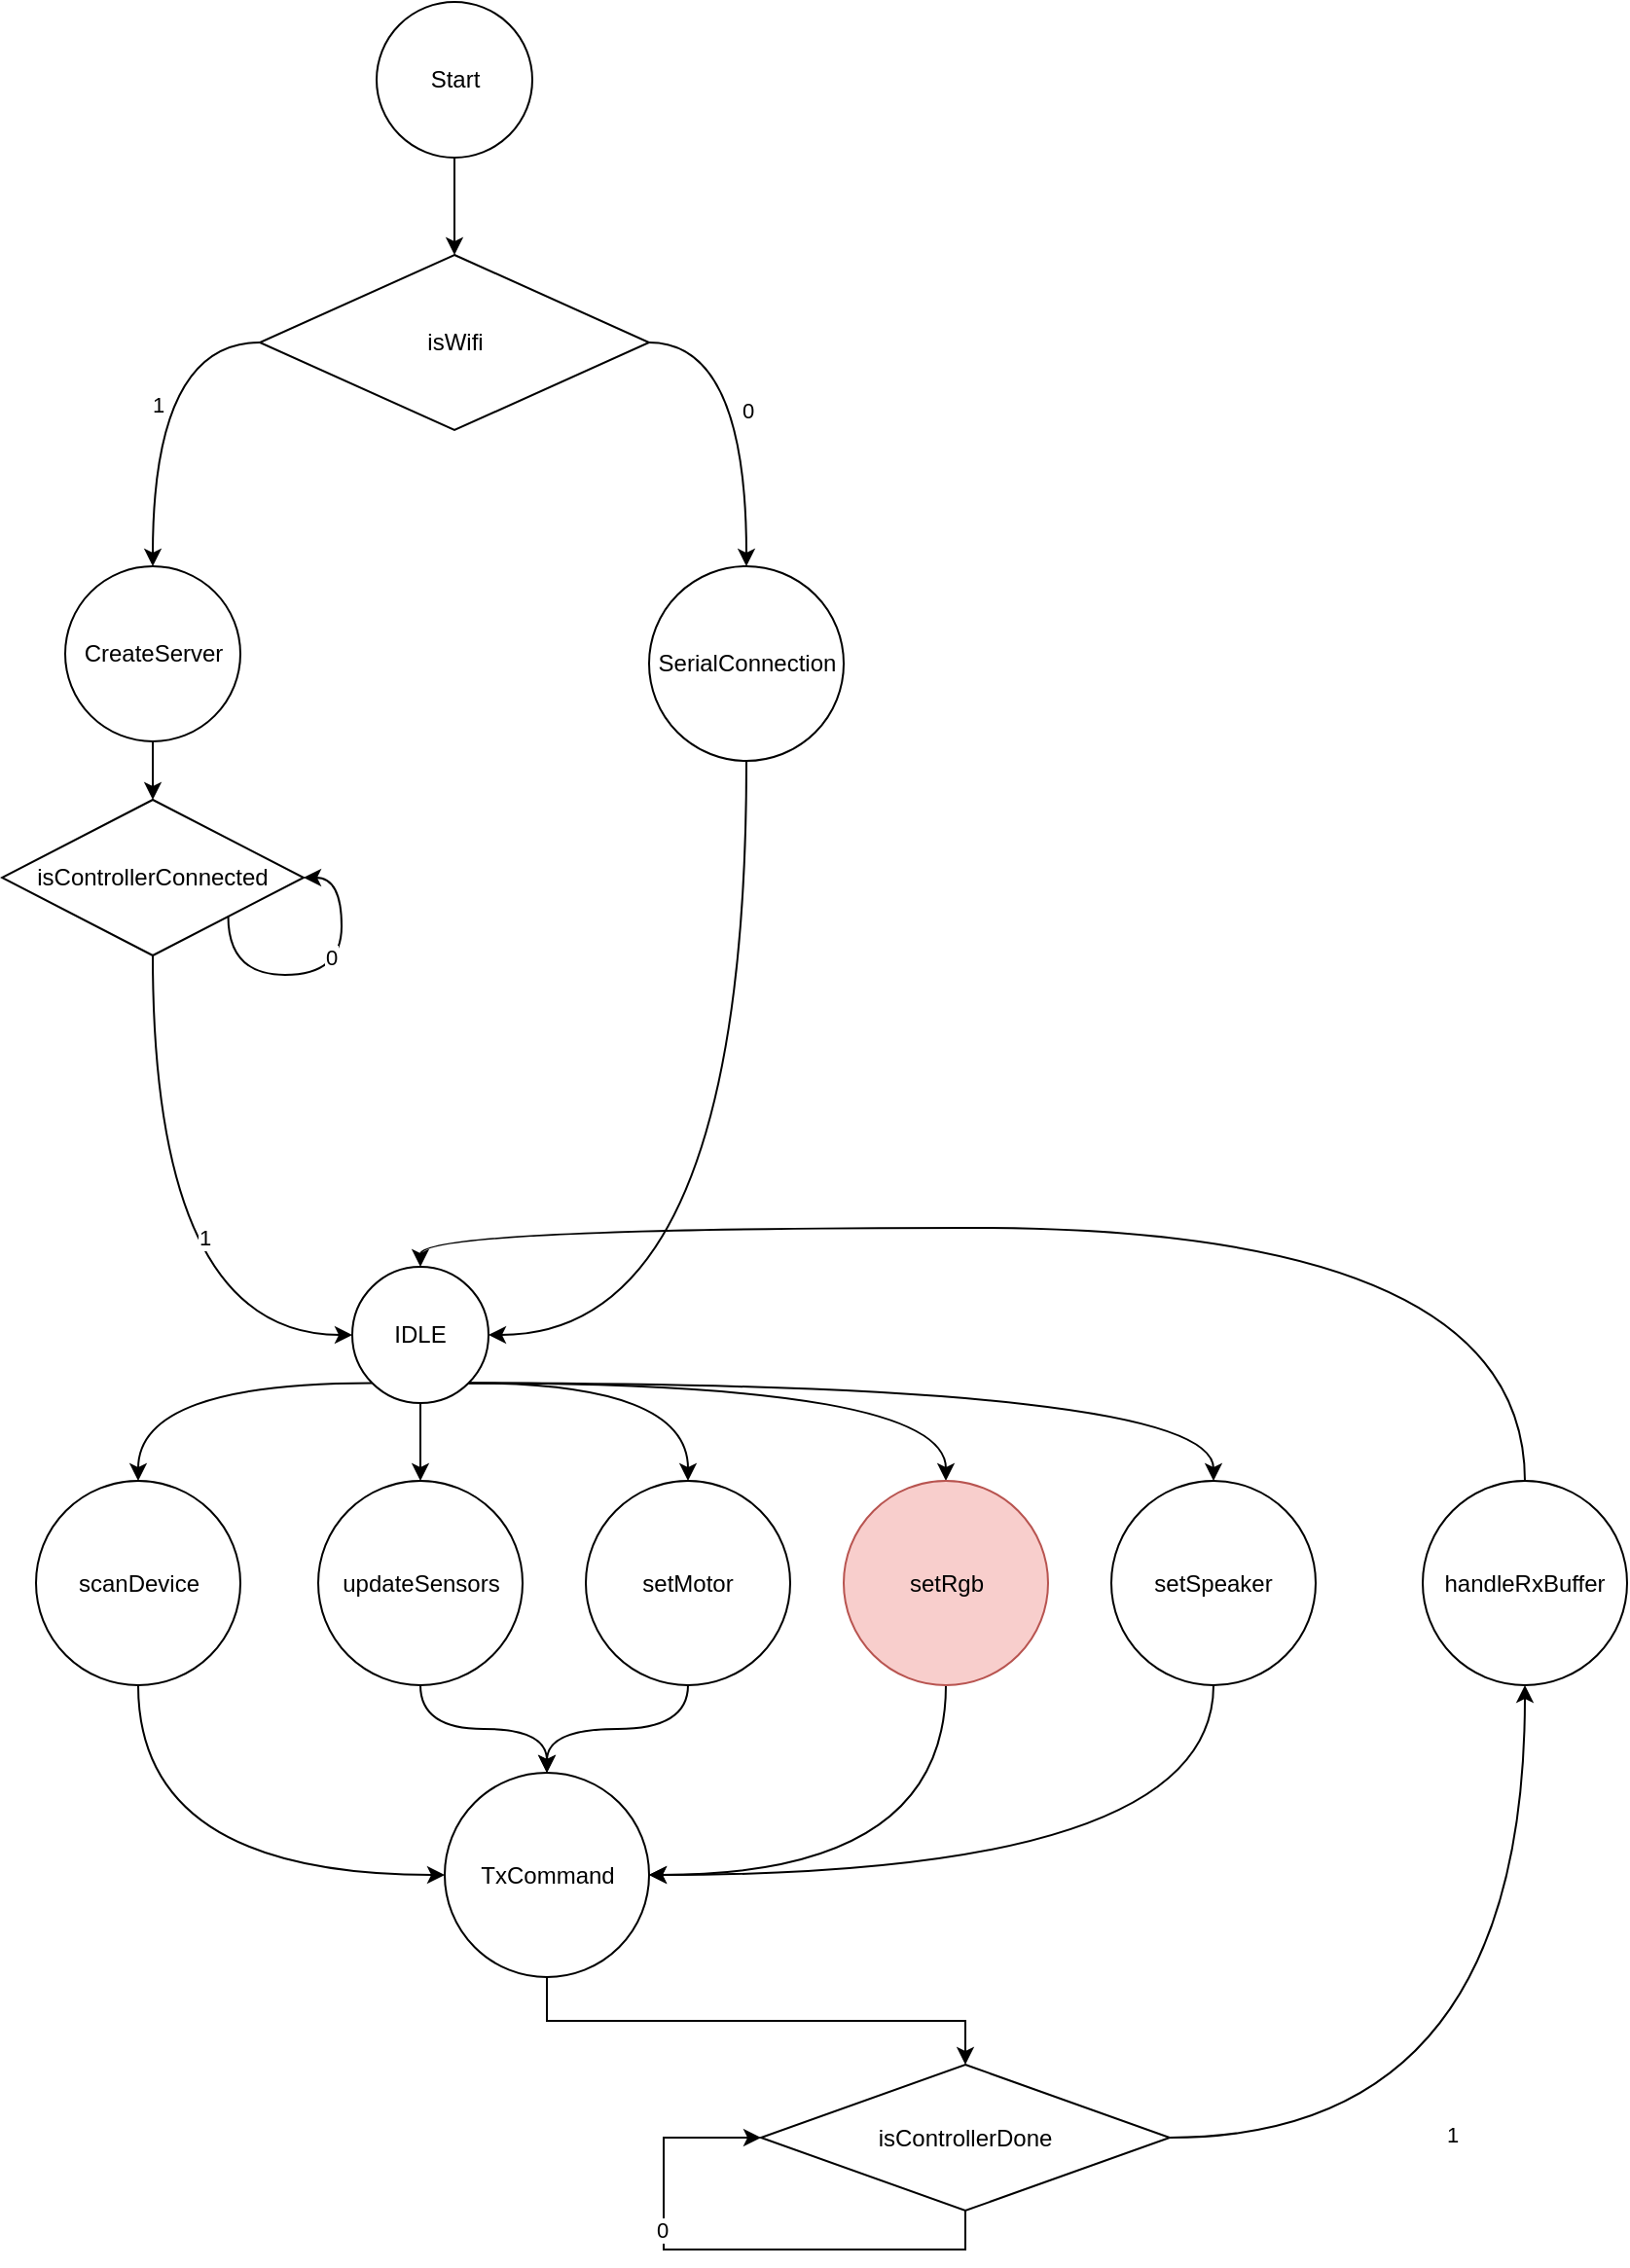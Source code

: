 <mxfile version="24.1.0" type="device">
  <diagram id="C5RBs43oDa-KdzZeNtuy" name="Page-1">
    <mxGraphModel dx="933" dy="1300" grid="1" gridSize="10" guides="1" tooltips="1" connect="1" arrows="1" fold="1" page="1" pageScale="1" pageWidth="827" pageHeight="1169" math="0" shadow="0">
      <root>
        <mxCell id="WIyWlLk6GJQsqaUBKTNV-0" />
        <mxCell id="WIyWlLk6GJQsqaUBKTNV-1" parent="WIyWlLk6GJQsqaUBKTNV-0" />
        <mxCell id="okjTwaiDshSs1CLnBno_-7" style="edgeStyle=orthogonalEdgeStyle;rounded=0;orthogonalLoop=1;jettySize=auto;html=1;exitX=0.5;exitY=1;exitDx=0;exitDy=0;entryX=0.5;entryY=0;entryDx=0;entryDy=0;" edge="1" parent="WIyWlLk6GJQsqaUBKTNV-1" source="okjTwaiDshSs1CLnBno_-0" target="okjTwaiDshSs1CLnBno_-2">
          <mxGeometry relative="1" as="geometry" />
        </mxCell>
        <mxCell id="okjTwaiDshSs1CLnBno_-0" value="Start" style="ellipse;whiteSpace=wrap;html=1;aspect=fixed;" vertex="1" parent="WIyWlLk6GJQsqaUBKTNV-1">
          <mxGeometry x="202.5" y="30" width="80" height="80" as="geometry" />
        </mxCell>
        <mxCell id="okjTwaiDshSs1CLnBno_-8" style="edgeStyle=orthogonalEdgeStyle;rounded=0;orthogonalLoop=1;jettySize=auto;html=1;exitX=0;exitY=0.5;exitDx=0;exitDy=0;entryX=0.5;entryY=0;entryDx=0;entryDy=0;curved=1;" edge="1" parent="WIyWlLk6GJQsqaUBKTNV-1" source="okjTwaiDshSs1CLnBno_-2" target="okjTwaiDshSs1CLnBno_-4">
          <mxGeometry relative="1" as="geometry" />
        </mxCell>
        <mxCell id="okjTwaiDshSs1CLnBno_-9" value="1" style="edgeLabel;html=1;align=center;verticalAlign=middle;resizable=0;points=[];" vertex="1" connectable="0" parent="okjTwaiDshSs1CLnBno_-8">
          <mxGeometry x="0.018" y="2" relative="1" as="geometry">
            <mxPoint as="offset" />
          </mxGeometry>
        </mxCell>
        <mxCell id="okjTwaiDshSs1CLnBno_-10" style="edgeStyle=orthogonalEdgeStyle;rounded=0;orthogonalLoop=1;jettySize=auto;html=1;exitX=1;exitY=0.5;exitDx=0;exitDy=0;entryX=0.5;entryY=0;entryDx=0;entryDy=0;curved=1;" edge="1" parent="WIyWlLk6GJQsqaUBKTNV-1" source="okjTwaiDshSs1CLnBno_-2" target="okjTwaiDshSs1CLnBno_-3">
          <mxGeometry relative="1" as="geometry" />
        </mxCell>
        <mxCell id="okjTwaiDshSs1CLnBno_-11" value="0" style="edgeLabel;html=1;align=center;verticalAlign=middle;resizable=0;points=[];" vertex="1" connectable="0" parent="okjTwaiDshSs1CLnBno_-10">
          <mxGeometry x="0.03" relative="1" as="geometry">
            <mxPoint as="offset" />
          </mxGeometry>
        </mxCell>
        <mxCell id="okjTwaiDshSs1CLnBno_-2" value="isWifi" style="rhombus;whiteSpace=wrap;html=1;" vertex="1" parent="WIyWlLk6GJQsqaUBKTNV-1">
          <mxGeometry x="142.5" y="160" width="200" height="90" as="geometry" />
        </mxCell>
        <mxCell id="okjTwaiDshSs1CLnBno_-12" style="edgeStyle=orthogonalEdgeStyle;rounded=0;orthogonalLoop=1;jettySize=auto;html=1;exitX=0.5;exitY=1;exitDx=0;exitDy=0;entryX=1;entryY=0.5;entryDx=0;entryDy=0;curved=1;" edge="1" parent="WIyWlLk6GJQsqaUBKTNV-1" source="okjTwaiDshSs1CLnBno_-3" target="okjTwaiDshSs1CLnBno_-6">
          <mxGeometry relative="1" as="geometry">
            <mxPoint x="262.5" y="695" as="targetPoint" />
          </mxGeometry>
        </mxCell>
        <mxCell id="okjTwaiDshSs1CLnBno_-3" value="SerialConnection&lt;span style=&quot;color: rgba(0, 0, 0, 0); font-family: monospace; font-size: 0px; text-align: start; text-wrap: nowrap;&quot;&gt;%3CmxGraphModel%3E%3Croot%3E%3CmxCell%20id%3D%220%22%2F%3E%3CmxCell%20id%3D%221%22%20parent%3D%220%22%2F%3E%3CmxCell%20id%3D%222%22%20value%3D%22Start%22%20style%3D%22ellipse%3BwhiteSpace%3Dwrap%3Bhtml%3D1%3Baspect%3Dfixed%3B%22%20vertex%3D%221%22%20parent%3D%221%22%3E%3CmxGeometry%20x%3D%22230%22%20y%3D%22130%22%20width%3D%2280%22%20height%3D%2280%22%20as%3D%22geometry%22%2F%3E%3C%2FmxCell%3E%3C%2Froot%3E%3C%2FmxGraphModel%3E&lt;/span&gt;" style="ellipse;whiteSpace=wrap;html=1;aspect=fixed;" vertex="1" parent="WIyWlLk6GJQsqaUBKTNV-1">
          <mxGeometry x="342.5" y="320" width="100" height="100" as="geometry" />
        </mxCell>
        <mxCell id="okjTwaiDshSs1CLnBno_-13" style="edgeStyle=orthogonalEdgeStyle;rounded=0;orthogonalLoop=1;jettySize=auto;html=1;exitX=0.5;exitY=1;exitDx=0;exitDy=0;entryX=0.5;entryY=0;entryDx=0;entryDy=0;curved=1;" edge="1" parent="WIyWlLk6GJQsqaUBKTNV-1" source="okjTwaiDshSs1CLnBno_-4">
          <mxGeometry relative="1" as="geometry">
            <mxPoint x="87.5" y="440" as="targetPoint" />
          </mxGeometry>
        </mxCell>
        <mxCell id="okjTwaiDshSs1CLnBno_-4" value="CreateServer" style="ellipse;whiteSpace=wrap;html=1;aspect=fixed;" vertex="1" parent="WIyWlLk6GJQsqaUBKTNV-1">
          <mxGeometry x="42.5" y="320" width="90" height="90" as="geometry" />
        </mxCell>
        <mxCell id="okjTwaiDshSs1CLnBno_-30" style="edgeStyle=orthogonalEdgeStyle;rounded=0;orthogonalLoop=1;jettySize=auto;html=1;exitX=0;exitY=1;exitDx=0;exitDy=0;entryX=0.5;entryY=0;entryDx=0;entryDy=0;curved=1;" edge="1" parent="WIyWlLk6GJQsqaUBKTNV-1" source="okjTwaiDshSs1CLnBno_-6" target="okjTwaiDshSs1CLnBno_-24">
          <mxGeometry relative="1" as="geometry" />
        </mxCell>
        <mxCell id="okjTwaiDshSs1CLnBno_-31" style="edgeStyle=orthogonalEdgeStyle;rounded=0;orthogonalLoop=1;jettySize=auto;html=1;exitX=0.5;exitY=1;exitDx=0;exitDy=0;" edge="1" parent="WIyWlLk6GJQsqaUBKTNV-1" source="okjTwaiDshSs1CLnBno_-6" target="okjTwaiDshSs1CLnBno_-22">
          <mxGeometry relative="1" as="geometry" />
        </mxCell>
        <mxCell id="okjTwaiDshSs1CLnBno_-32" style="edgeStyle=orthogonalEdgeStyle;rounded=0;orthogonalLoop=1;jettySize=auto;html=1;exitX=1;exitY=1;exitDx=0;exitDy=0;entryX=0.5;entryY=0;entryDx=0;entryDy=0;curved=1;" edge="1" parent="WIyWlLk6GJQsqaUBKTNV-1" source="okjTwaiDshSs1CLnBno_-6" target="okjTwaiDshSs1CLnBno_-25">
          <mxGeometry relative="1" as="geometry" />
        </mxCell>
        <mxCell id="okjTwaiDshSs1CLnBno_-33" style="edgeStyle=orthogonalEdgeStyle;rounded=0;orthogonalLoop=1;jettySize=auto;html=1;exitX=1;exitY=1;exitDx=0;exitDy=0;entryX=0.5;entryY=0;entryDx=0;entryDy=0;curved=1;" edge="1" parent="WIyWlLk6GJQsqaUBKTNV-1" source="okjTwaiDshSs1CLnBno_-6" target="okjTwaiDshSs1CLnBno_-26">
          <mxGeometry relative="1" as="geometry" />
        </mxCell>
        <mxCell id="okjTwaiDshSs1CLnBno_-34" style="edgeStyle=orthogonalEdgeStyle;rounded=0;orthogonalLoop=1;jettySize=auto;html=1;exitX=1;exitY=1;exitDx=0;exitDy=0;entryX=0.5;entryY=0;entryDx=0;entryDy=0;curved=1;" edge="1" parent="WIyWlLk6GJQsqaUBKTNV-1" source="okjTwaiDshSs1CLnBno_-6" target="okjTwaiDshSs1CLnBno_-27">
          <mxGeometry relative="1" as="geometry" />
        </mxCell>
        <mxCell id="okjTwaiDshSs1CLnBno_-6" value="IDLE" style="ellipse;whiteSpace=wrap;html=1;aspect=fixed;" vertex="1" parent="WIyWlLk6GJQsqaUBKTNV-1">
          <mxGeometry x="190" y="680" width="70" height="70" as="geometry" />
        </mxCell>
        <mxCell id="okjTwaiDshSs1CLnBno_-19" style="edgeStyle=orthogonalEdgeStyle;rounded=0;orthogonalLoop=1;jettySize=auto;html=1;exitX=0.5;exitY=1;exitDx=0;exitDy=0;entryX=0;entryY=0.5;entryDx=0;entryDy=0;curved=1;" edge="1" parent="WIyWlLk6GJQsqaUBKTNV-1" source="okjTwaiDshSs1CLnBno_-15" target="okjTwaiDshSs1CLnBno_-6">
          <mxGeometry relative="1" as="geometry">
            <mxPoint x="192.5" y="695" as="targetPoint" />
          </mxGeometry>
        </mxCell>
        <mxCell id="okjTwaiDshSs1CLnBno_-20" value="1" style="edgeLabel;html=1;align=center;verticalAlign=middle;resizable=0;points=[];" vertex="1" connectable="0" parent="okjTwaiDshSs1CLnBno_-19">
          <mxGeometry x="-0.025" y="26" relative="1" as="geometry">
            <mxPoint as="offset" />
          </mxGeometry>
        </mxCell>
        <mxCell id="okjTwaiDshSs1CLnBno_-15" value="isControllerConnected" style="rhombus;whiteSpace=wrap;html=1;" vertex="1" parent="WIyWlLk6GJQsqaUBKTNV-1">
          <mxGeometry x="10" y="440" width="155" height="80" as="geometry" />
        </mxCell>
        <mxCell id="okjTwaiDshSs1CLnBno_-17" style="edgeStyle=orthogonalEdgeStyle;rounded=0;orthogonalLoop=1;jettySize=auto;html=1;exitX=1;exitY=1;exitDx=0;exitDy=0;entryX=1;entryY=0.5;entryDx=0;entryDy=0;curved=1;" edge="1" parent="WIyWlLk6GJQsqaUBKTNV-1" source="okjTwaiDshSs1CLnBno_-15" target="okjTwaiDshSs1CLnBno_-15">
          <mxGeometry relative="1" as="geometry">
            <Array as="points">
              <mxPoint x="126.5" y="530" />
              <mxPoint x="184.5" y="530" />
              <mxPoint x="184.5" y="480" />
            </Array>
          </mxGeometry>
        </mxCell>
        <mxCell id="okjTwaiDshSs1CLnBno_-18" value="0" style="edgeLabel;html=1;align=center;verticalAlign=middle;resizable=0;points=[];" vertex="1" connectable="0" parent="okjTwaiDshSs1CLnBno_-17">
          <mxGeometry x="0.229" y="6" relative="1" as="geometry">
            <mxPoint as="offset" />
          </mxGeometry>
        </mxCell>
        <mxCell id="okjTwaiDshSs1CLnBno_-36" style="edgeStyle=orthogonalEdgeStyle;rounded=0;orthogonalLoop=1;jettySize=auto;html=1;exitX=0.5;exitY=1;exitDx=0;exitDy=0;entryX=0.5;entryY=0;entryDx=0;entryDy=0;curved=1;" edge="1" parent="WIyWlLk6GJQsqaUBKTNV-1" source="okjTwaiDshSs1CLnBno_-22" target="okjTwaiDshSs1CLnBno_-29">
          <mxGeometry relative="1" as="geometry" />
        </mxCell>
        <mxCell id="okjTwaiDshSs1CLnBno_-22" value="updateSensors" style="ellipse;whiteSpace=wrap;html=1;aspect=fixed;" vertex="1" parent="WIyWlLk6GJQsqaUBKTNV-1">
          <mxGeometry x="172.5" y="790" width="105" height="105" as="geometry" />
        </mxCell>
        <mxCell id="okjTwaiDshSs1CLnBno_-35" style="edgeStyle=orthogonalEdgeStyle;rounded=0;orthogonalLoop=1;jettySize=auto;html=1;exitX=0.5;exitY=1;exitDx=0;exitDy=0;entryX=0;entryY=0.5;entryDx=0;entryDy=0;curved=1;" edge="1" parent="WIyWlLk6GJQsqaUBKTNV-1" source="okjTwaiDshSs1CLnBno_-24" target="okjTwaiDshSs1CLnBno_-29">
          <mxGeometry relative="1" as="geometry" />
        </mxCell>
        <mxCell id="okjTwaiDshSs1CLnBno_-24" value="scanDevice&lt;span style=&quot;color: rgba(0, 0, 0, 0); font-family: monospace; font-size: 0px; text-align: start; text-wrap: nowrap;&quot;&gt;%3CmxGraphModel%3E%3Croot%3E%3CmxCell%20id%3D%220%22%2F%3E%3CmxCell%20id%3D%221%22%20parent%3D%220%22%2F%3E%3CmxCell%20id%3D%222%22%20value%3D%22updateSensors%22%20style%3D%22ellipse%3BwhiteSpace%3Dwrap%3Bhtml%3D1%3Baspect%3Dfixed%3B%22%20vertex%3D%221%22%20parent%3D%221%22%3E%3CmxGeometry%20x%3D%22172.5%22%20y%3D%22790%22%20width%3D%22105%22%20height%3D%22105%22%20as%3D%22geometry%22%2F%3E%3C%2FmxCell%3E%3C%2Froot%3E%3C%2FmxGraphModel%3E&lt;/span&gt;" style="ellipse;whiteSpace=wrap;html=1;aspect=fixed;" vertex="1" parent="WIyWlLk6GJQsqaUBKTNV-1">
          <mxGeometry x="27.5" y="790" width="105" height="105" as="geometry" />
        </mxCell>
        <mxCell id="okjTwaiDshSs1CLnBno_-37" style="edgeStyle=orthogonalEdgeStyle;rounded=0;orthogonalLoop=1;jettySize=auto;html=1;exitX=0.5;exitY=1;exitDx=0;exitDy=0;entryX=0.5;entryY=0;entryDx=0;entryDy=0;curved=1;" edge="1" parent="WIyWlLk6GJQsqaUBKTNV-1" source="okjTwaiDshSs1CLnBno_-25" target="okjTwaiDshSs1CLnBno_-29">
          <mxGeometry relative="1" as="geometry" />
        </mxCell>
        <mxCell id="okjTwaiDshSs1CLnBno_-25" value="setMotor" style="ellipse;whiteSpace=wrap;html=1;aspect=fixed;" vertex="1" parent="WIyWlLk6GJQsqaUBKTNV-1">
          <mxGeometry x="310" y="790" width="105" height="105" as="geometry" />
        </mxCell>
        <mxCell id="okjTwaiDshSs1CLnBno_-38" style="edgeStyle=orthogonalEdgeStyle;rounded=0;orthogonalLoop=1;jettySize=auto;html=1;exitX=0.5;exitY=1;exitDx=0;exitDy=0;entryX=1;entryY=0.5;entryDx=0;entryDy=0;curved=1;" edge="1" parent="WIyWlLk6GJQsqaUBKTNV-1" source="okjTwaiDshSs1CLnBno_-26" target="okjTwaiDshSs1CLnBno_-29">
          <mxGeometry relative="1" as="geometry" />
        </mxCell>
        <mxCell id="okjTwaiDshSs1CLnBno_-26" value="setRgb" style="ellipse;whiteSpace=wrap;html=1;aspect=fixed;fillColor=#f8cecc;strokeColor=#b85450;" vertex="1" parent="WIyWlLk6GJQsqaUBKTNV-1">
          <mxGeometry x="442.5" y="790" width="105" height="105" as="geometry" />
        </mxCell>
        <mxCell id="okjTwaiDshSs1CLnBno_-39" style="edgeStyle=orthogonalEdgeStyle;rounded=0;orthogonalLoop=1;jettySize=auto;html=1;exitX=0.5;exitY=1;exitDx=0;exitDy=0;entryX=1;entryY=0.5;entryDx=0;entryDy=0;curved=1;" edge="1" parent="WIyWlLk6GJQsqaUBKTNV-1" source="okjTwaiDshSs1CLnBno_-27" target="okjTwaiDshSs1CLnBno_-29">
          <mxGeometry relative="1" as="geometry" />
        </mxCell>
        <mxCell id="okjTwaiDshSs1CLnBno_-27" value="setSpeaker" style="ellipse;whiteSpace=wrap;html=1;aspect=fixed;" vertex="1" parent="WIyWlLk6GJQsqaUBKTNV-1">
          <mxGeometry x="580" y="790" width="105" height="105" as="geometry" />
        </mxCell>
        <mxCell id="okjTwaiDshSs1CLnBno_-41" style="edgeStyle=orthogonalEdgeStyle;rounded=0;orthogonalLoop=1;jettySize=auto;html=1;exitX=0.5;exitY=1;exitDx=0;exitDy=0;entryX=0.5;entryY=0;entryDx=0;entryDy=0;" edge="1" parent="WIyWlLk6GJQsqaUBKTNV-1" source="okjTwaiDshSs1CLnBno_-29" target="okjTwaiDshSs1CLnBno_-40">
          <mxGeometry relative="1" as="geometry" />
        </mxCell>
        <mxCell id="okjTwaiDshSs1CLnBno_-29" value="TxCommand" style="ellipse;whiteSpace=wrap;html=1;aspect=fixed;" vertex="1" parent="WIyWlLk6GJQsqaUBKTNV-1">
          <mxGeometry x="237.5" y="940" width="105" height="105" as="geometry" />
        </mxCell>
        <mxCell id="okjTwaiDshSs1CLnBno_-49" style="edgeStyle=orthogonalEdgeStyle;rounded=0;orthogonalLoop=1;jettySize=auto;html=1;exitX=1;exitY=0.5;exitDx=0;exitDy=0;entryX=0.5;entryY=1;entryDx=0;entryDy=0;curved=1;" edge="1" parent="WIyWlLk6GJQsqaUBKTNV-1" source="okjTwaiDshSs1CLnBno_-40" target="okjTwaiDshSs1CLnBno_-48">
          <mxGeometry relative="1" as="geometry" />
        </mxCell>
        <mxCell id="okjTwaiDshSs1CLnBno_-50" value="1" style="edgeLabel;html=1;align=center;verticalAlign=middle;resizable=0;points=[];" vertex="1" connectable="0" parent="okjTwaiDshSs1CLnBno_-49">
          <mxGeometry x="-0.306" y="2" relative="1" as="geometry">
            <mxPoint x="1" as="offset" />
          </mxGeometry>
        </mxCell>
        <mxCell id="okjTwaiDshSs1CLnBno_-40" value="isControllerDone" style="rhombus;whiteSpace=wrap;html=1;" vertex="1" parent="WIyWlLk6GJQsqaUBKTNV-1">
          <mxGeometry x="400" y="1090" width="210" height="75" as="geometry" />
        </mxCell>
        <mxCell id="okjTwaiDshSs1CLnBno_-45" style="edgeStyle=orthogonalEdgeStyle;rounded=0;orthogonalLoop=1;jettySize=auto;html=1;exitX=0.5;exitY=1;exitDx=0;exitDy=0;entryX=0;entryY=0.5;entryDx=0;entryDy=0;" edge="1" parent="WIyWlLk6GJQsqaUBKTNV-1" source="okjTwaiDshSs1CLnBno_-40" target="okjTwaiDshSs1CLnBno_-40">
          <mxGeometry relative="1" as="geometry">
            <Array as="points">
              <mxPoint x="505" y="1185" />
              <mxPoint x="350" y="1185" />
              <mxPoint x="350" y="1128" />
            </Array>
          </mxGeometry>
        </mxCell>
        <mxCell id="okjTwaiDshSs1CLnBno_-46" value="0" style="edgeLabel;html=1;align=center;verticalAlign=middle;resizable=0;points=[];" vertex="1" connectable="0" parent="okjTwaiDshSs1CLnBno_-45">
          <mxGeometry x="0.311" y="1" relative="1" as="geometry">
            <mxPoint as="offset" />
          </mxGeometry>
        </mxCell>
        <mxCell id="okjTwaiDshSs1CLnBno_-51" style="edgeStyle=orthogonalEdgeStyle;rounded=0;orthogonalLoop=1;jettySize=auto;html=1;exitX=0.5;exitY=0;exitDx=0;exitDy=0;entryX=0.5;entryY=0;entryDx=0;entryDy=0;curved=1;" edge="1" parent="WIyWlLk6GJQsqaUBKTNV-1" source="okjTwaiDshSs1CLnBno_-48" target="okjTwaiDshSs1CLnBno_-6">
          <mxGeometry relative="1" as="geometry" />
        </mxCell>
        <mxCell id="okjTwaiDshSs1CLnBno_-48" value="handleRxBuffer" style="ellipse;whiteSpace=wrap;html=1;aspect=fixed;" vertex="1" parent="WIyWlLk6GJQsqaUBKTNV-1">
          <mxGeometry x="740" y="790" width="105" height="105" as="geometry" />
        </mxCell>
      </root>
    </mxGraphModel>
  </diagram>
</mxfile>
